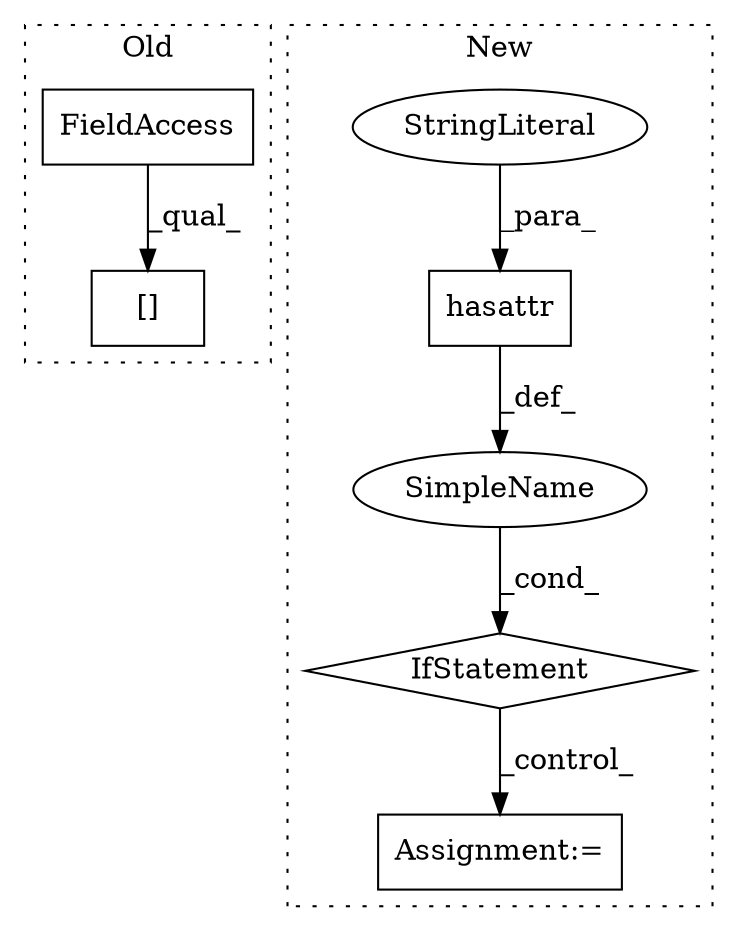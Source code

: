 digraph G {
subgraph cluster0 {
1 [label="[]" a="2" s="3409,3421" l="10,1" shape="box"];
5 [label="FieldAccess" a="22" s="3409" l="9" shape="box"];
label = "Old";
style="dotted";
}
subgraph cluster1 {
2 [label="hasattr" a="32" s="4020,4049" l="8,1" shape="box"];
3 [label="StringLiteral" a="45" s="4039" l="10" shape="ellipse"];
4 [label="IfStatement" a="25" s="4015,4050" l="4,2" shape="diamond"];
6 [label="SimpleName" a="42" s="" l="" shape="ellipse"];
7 [label="Assignment:=" a="7" s="4068" l="1" shape="box"];
label = "New";
style="dotted";
}
2 -> 6 [label="_def_"];
3 -> 2 [label="_para_"];
4 -> 7 [label="_control_"];
5 -> 1 [label="_qual_"];
6 -> 4 [label="_cond_"];
}